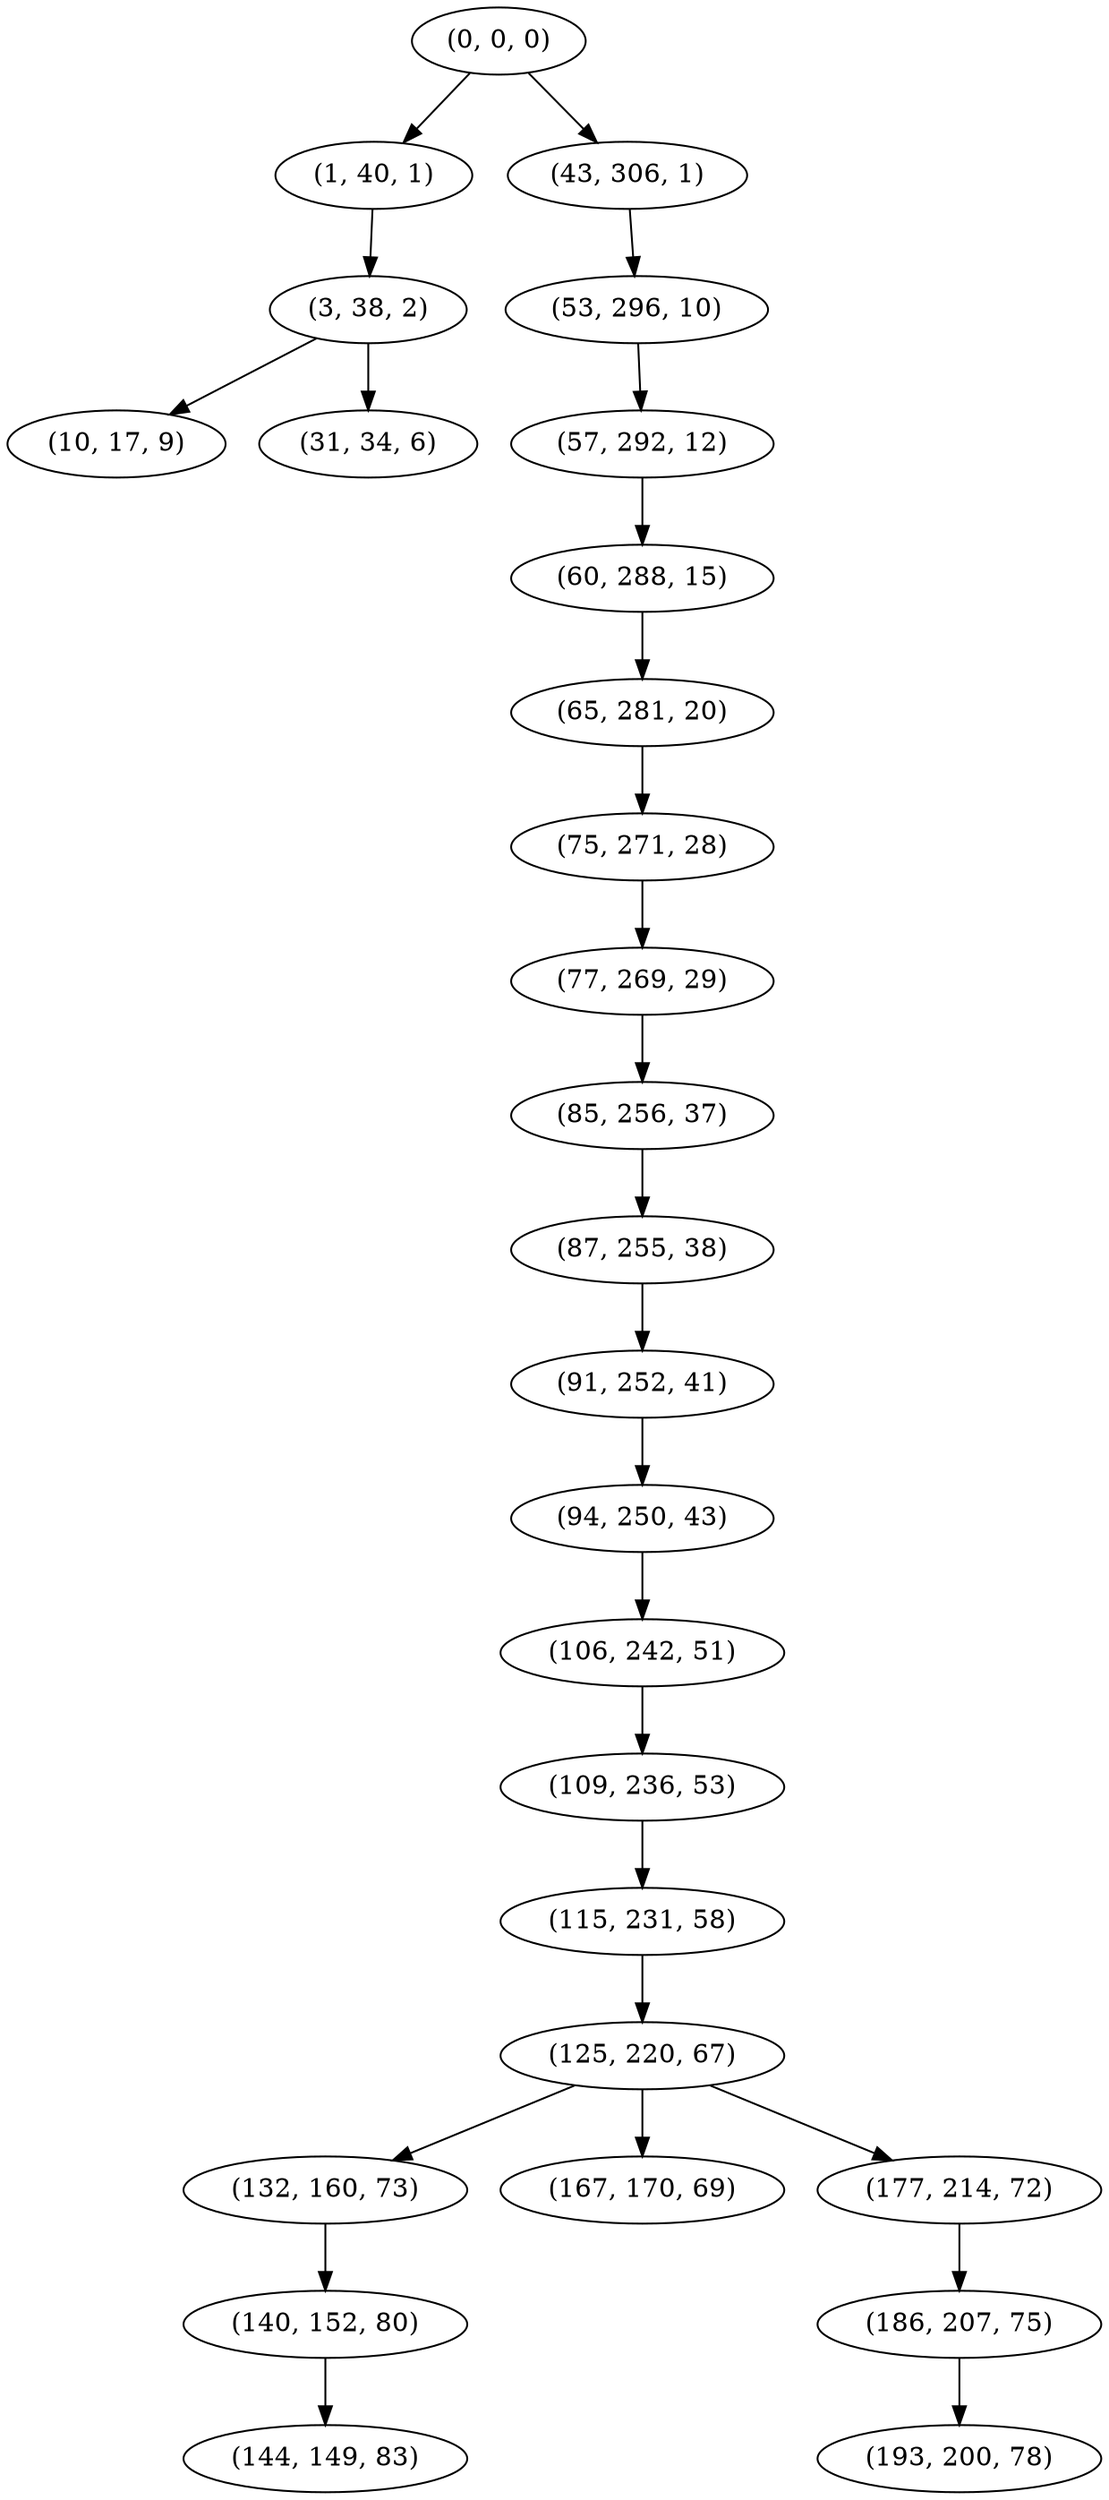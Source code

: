 digraph tree {
    "(0, 0, 0)";
    "(1, 40, 1)";
    "(3, 38, 2)";
    "(10, 17, 9)";
    "(31, 34, 6)";
    "(43, 306, 1)";
    "(53, 296, 10)";
    "(57, 292, 12)";
    "(60, 288, 15)";
    "(65, 281, 20)";
    "(75, 271, 28)";
    "(77, 269, 29)";
    "(85, 256, 37)";
    "(87, 255, 38)";
    "(91, 252, 41)";
    "(94, 250, 43)";
    "(106, 242, 51)";
    "(109, 236, 53)";
    "(115, 231, 58)";
    "(125, 220, 67)";
    "(132, 160, 73)";
    "(140, 152, 80)";
    "(144, 149, 83)";
    "(167, 170, 69)";
    "(177, 214, 72)";
    "(186, 207, 75)";
    "(193, 200, 78)";
    "(0, 0, 0)" -> "(1, 40, 1)";
    "(0, 0, 0)" -> "(43, 306, 1)";
    "(1, 40, 1)" -> "(3, 38, 2)";
    "(3, 38, 2)" -> "(10, 17, 9)";
    "(3, 38, 2)" -> "(31, 34, 6)";
    "(43, 306, 1)" -> "(53, 296, 10)";
    "(53, 296, 10)" -> "(57, 292, 12)";
    "(57, 292, 12)" -> "(60, 288, 15)";
    "(60, 288, 15)" -> "(65, 281, 20)";
    "(65, 281, 20)" -> "(75, 271, 28)";
    "(75, 271, 28)" -> "(77, 269, 29)";
    "(77, 269, 29)" -> "(85, 256, 37)";
    "(85, 256, 37)" -> "(87, 255, 38)";
    "(87, 255, 38)" -> "(91, 252, 41)";
    "(91, 252, 41)" -> "(94, 250, 43)";
    "(94, 250, 43)" -> "(106, 242, 51)";
    "(106, 242, 51)" -> "(109, 236, 53)";
    "(109, 236, 53)" -> "(115, 231, 58)";
    "(115, 231, 58)" -> "(125, 220, 67)";
    "(125, 220, 67)" -> "(132, 160, 73)";
    "(125, 220, 67)" -> "(167, 170, 69)";
    "(125, 220, 67)" -> "(177, 214, 72)";
    "(132, 160, 73)" -> "(140, 152, 80)";
    "(140, 152, 80)" -> "(144, 149, 83)";
    "(177, 214, 72)" -> "(186, 207, 75)";
    "(186, 207, 75)" -> "(193, 200, 78)";
}

